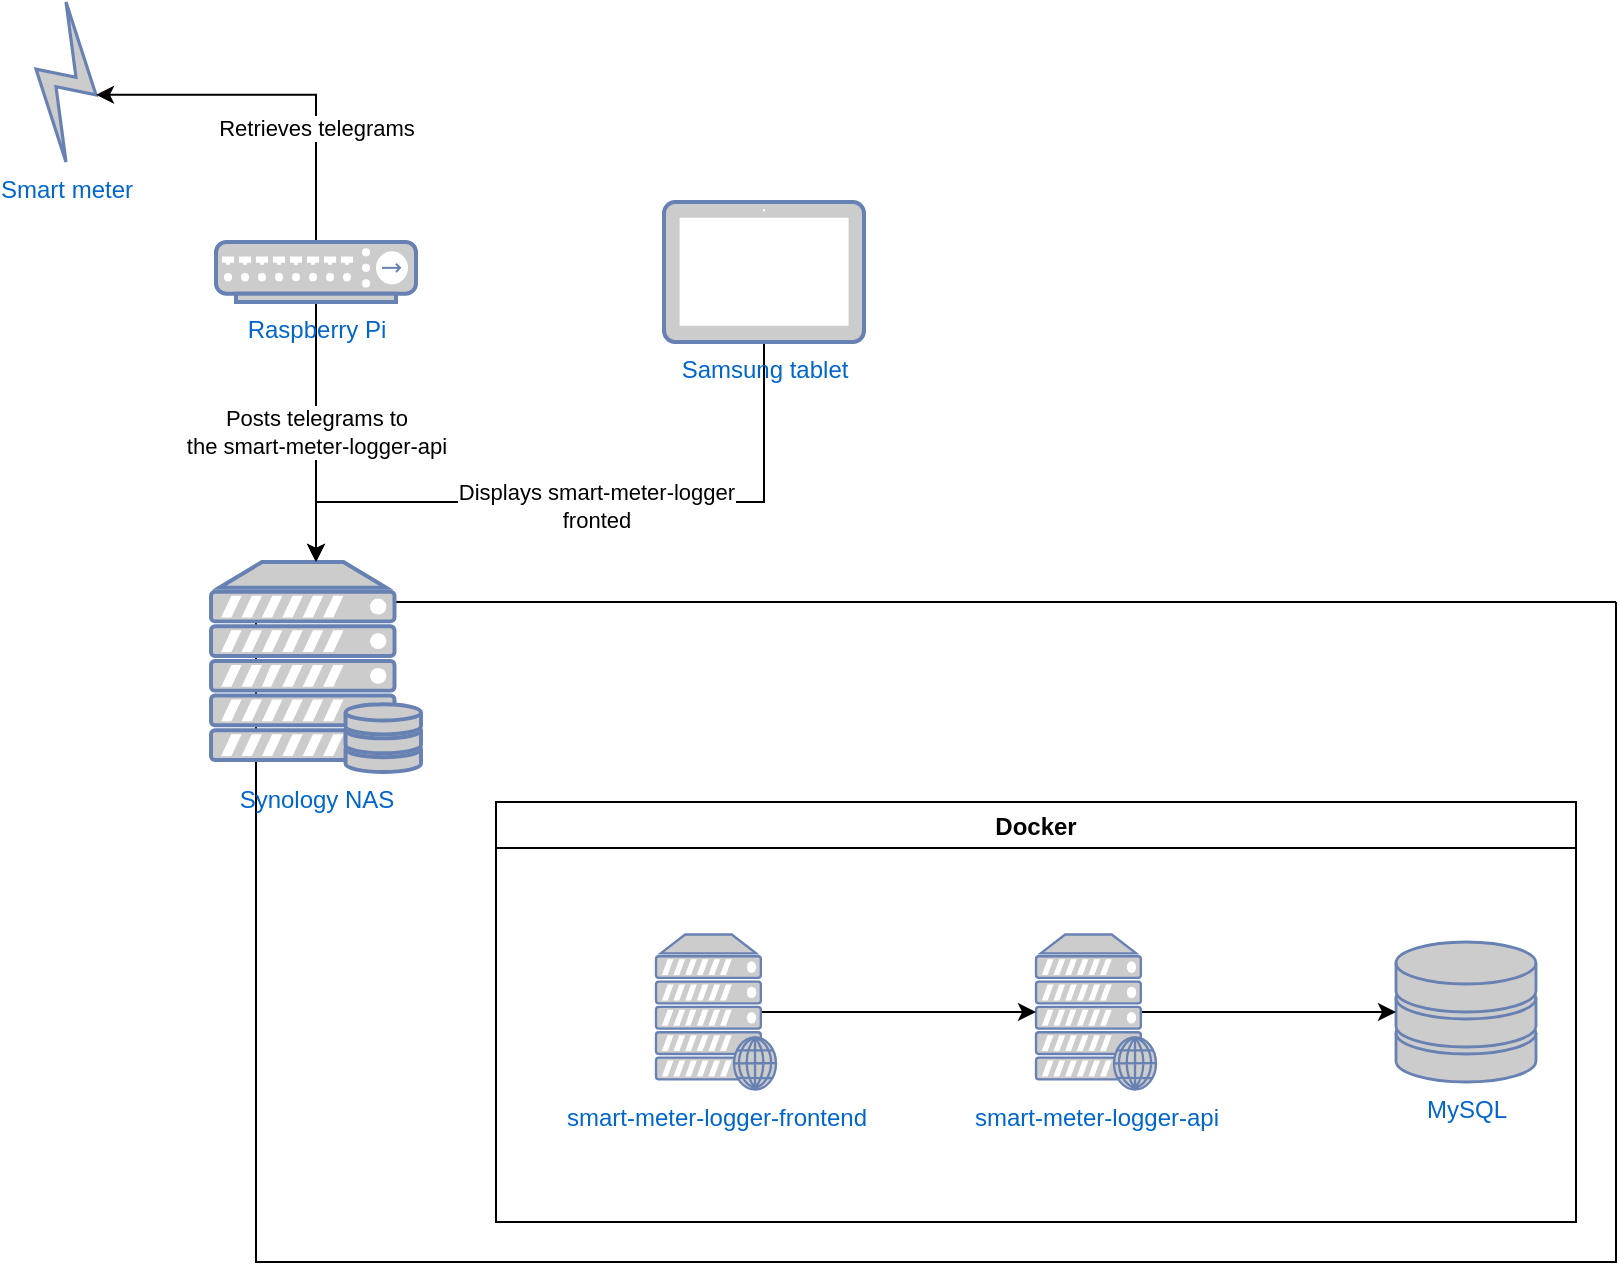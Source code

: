 <mxfile version="15.4.0" type="device"><diagram id="QLEfsPRcbRvaoG-X_4o2" name="Page-1"><mxGraphModel dx="1422" dy="814" grid="1" gridSize="10" guides="1" tooltips="1" connect="1" arrows="1" fold="1" page="1" pageScale="1" pageWidth="827" pageHeight="1169" math="0" shadow="0"><root><mxCell id="0"/><mxCell id="1" parent="0"/><mxCell id="DoWac-FPMIIAnSZb_dZ5-1" value="Smart meter" style="fontColor=#0066CC;verticalAlign=top;verticalLabelPosition=bottom;labelPosition=center;align=center;html=1;outlineConnect=0;fillColor=#CCCCCC;strokeColor=#6881B3;gradientColor=none;gradientDirection=north;strokeWidth=2;shape=mxgraph.networks.comm_link;" parent="1" vertex="1"><mxGeometry x="100" y="140" width="30" height="80" as="geometry"/></mxCell><mxCell id="DoWac-FPMIIAnSZb_dZ5-5" value="Posts telegrams to&lt;br&gt;the smart-meter-logger-api" style="edgeStyle=orthogonalEdgeStyle;rounded=0;orthogonalLoop=1;jettySize=auto;html=1;exitX=0.5;exitY=1;exitDx=0;exitDy=0;exitPerimeter=0;" parent="1" source="DoWac-FPMIIAnSZb_dZ5-2" target="DoWac-FPMIIAnSZb_dZ5-4" edge="1"><mxGeometry relative="1" as="geometry"/></mxCell><mxCell id="DoWac-FPMIIAnSZb_dZ5-6" style="edgeStyle=orthogonalEdgeStyle;rounded=0;orthogonalLoop=1;jettySize=auto;html=1;exitX=0.5;exitY=0;exitDx=0;exitDy=0;exitPerimeter=0;entryX=1;entryY=0.58;entryDx=0;entryDy=0;entryPerimeter=0;" parent="1" source="DoWac-FPMIIAnSZb_dZ5-2" target="DoWac-FPMIIAnSZb_dZ5-1" edge="1"><mxGeometry relative="1" as="geometry"/></mxCell><mxCell id="DoWac-FPMIIAnSZb_dZ5-7" value="Retrieves telegrams" style="edgeLabel;html=1;align=center;verticalAlign=middle;resizable=0;points=[];" parent="DoWac-FPMIIAnSZb_dZ5-6" vertex="1" connectable="0"><mxGeometry x="-0.25" y="3" relative="1" as="geometry"><mxPoint x="3" y="12" as="offset"/></mxGeometry></mxCell><mxCell id="DoWac-FPMIIAnSZb_dZ5-2" value="Raspberry Pi" style="fontColor=#0066CC;verticalAlign=top;verticalLabelPosition=bottom;labelPosition=center;align=center;html=1;outlineConnect=0;fillColor=#CCCCCC;strokeColor=#6881B3;gradientColor=none;gradientDirection=north;strokeWidth=2;shape=mxgraph.networks.hub;" parent="1" vertex="1"><mxGeometry x="190" y="260" width="100" height="30" as="geometry"/></mxCell><mxCell id="DoWac-FPMIIAnSZb_dZ5-8" value="" style="swimlane;startSize=0;" parent="1" vertex="1"><mxGeometry x="210" y="440" width="680" height="330" as="geometry"/></mxCell><mxCell id="DoWac-FPMIIAnSZb_dZ5-10" value="Docker" style="swimlane;" parent="DoWac-FPMIIAnSZb_dZ5-8" vertex="1"><mxGeometry x="120" y="100" width="540" height="210" as="geometry"/></mxCell><mxCell id="DoWac-FPMIIAnSZb_dZ5-11" value="MySQL" style="fontColor=#0066CC;verticalAlign=top;verticalLabelPosition=bottom;labelPosition=center;align=center;html=1;outlineConnect=0;fillColor=#CCCCCC;strokeColor=#6881B3;gradientColor=none;gradientDirection=north;strokeWidth=2;shape=mxgraph.networks.storage;" parent="DoWac-FPMIIAnSZb_dZ5-10" vertex="1"><mxGeometry x="450" y="70" width="70" height="70" as="geometry"/></mxCell><mxCell id="jz_xgO64q0LVzwFqPCMP-3" style="edgeStyle=orthogonalEdgeStyle;rounded=0;orthogonalLoop=1;jettySize=auto;html=1;exitX=0.88;exitY=0.5;exitDx=0;exitDy=0;exitPerimeter=0;" parent="DoWac-FPMIIAnSZb_dZ5-10" source="jz_xgO64q0LVzwFqPCMP-2" target="DoWac-FPMIIAnSZb_dZ5-11" edge="1"><mxGeometry relative="1" as="geometry"/></mxCell><mxCell id="jz_xgO64q0LVzwFqPCMP-2" value="smart-meter-logger-api" style="fontColor=#0066CC;verticalAlign=top;verticalLabelPosition=bottom;labelPosition=center;align=center;html=1;outlineConnect=0;fillColor=#CCCCCC;strokeColor=#6881B3;gradientColor=none;gradientDirection=north;strokeWidth=2;shape=mxgraph.networks.web_server;" parent="DoWac-FPMIIAnSZb_dZ5-10" vertex="1"><mxGeometry x="270" y="66.25" width="60" height="77.5" as="geometry"/></mxCell><mxCell id="jz_xgO64q0LVzwFqPCMP-10" style="edgeStyle=orthogonalEdgeStyle;rounded=0;orthogonalLoop=1;jettySize=auto;html=1;exitX=0.88;exitY=0.5;exitDx=0;exitDy=0;exitPerimeter=0;entryX=0;entryY=0.5;entryDx=0;entryDy=0;entryPerimeter=0;" parent="DoWac-FPMIIAnSZb_dZ5-10" source="jz_xgO64q0LVzwFqPCMP-9" target="jz_xgO64q0LVzwFqPCMP-2" edge="1"><mxGeometry relative="1" as="geometry"/></mxCell><mxCell id="jz_xgO64q0LVzwFqPCMP-9" value="smart-meter-logger-frontend" style="fontColor=#0066CC;verticalAlign=top;verticalLabelPosition=bottom;labelPosition=center;align=center;html=1;outlineConnect=0;fillColor=#CCCCCC;strokeColor=#6881B3;gradientColor=none;gradientDirection=north;strokeWidth=2;shape=mxgraph.networks.web_server;" parent="DoWac-FPMIIAnSZb_dZ5-10" vertex="1"><mxGeometry x="80" y="66.25" width="60" height="77.5" as="geometry"/></mxCell><mxCell id="DoWac-FPMIIAnSZb_dZ5-4" value="Synology NAS" style="fontColor=#0066CC;verticalAlign=top;verticalLabelPosition=bottom;labelPosition=center;align=center;html=1;outlineConnect=0;fillColor=#CCCCCC;strokeColor=#6881B3;gradientColor=none;gradientDirection=north;strokeWidth=2;shape=mxgraph.networks.server_storage;" parent="1" vertex="1"><mxGeometry x="187.5" y="420" width="105" height="105" as="geometry"/></mxCell><mxCell id="jz_xgO64q0LVzwFqPCMP-11" style="edgeStyle=orthogonalEdgeStyle;rounded=0;orthogonalLoop=1;jettySize=auto;html=1;exitX=0.5;exitY=1;exitDx=0;exitDy=0;exitPerimeter=0;entryX=0.5;entryY=0;entryDx=0;entryDy=0;entryPerimeter=0;" parent="1" source="jz_xgO64q0LVzwFqPCMP-1" target="DoWac-FPMIIAnSZb_dZ5-4" edge="1"><mxGeometry relative="1" as="geometry"><Array as="points"><mxPoint x="464" y="390"/><mxPoint x="240" y="390"/></Array></mxGeometry></mxCell><mxCell id="jz_xgO64q0LVzwFqPCMP-12" value="Displays smart-meter-logger &lt;br&gt;fronted" style="edgeLabel;html=1;align=center;verticalAlign=middle;resizable=0;points=[];" parent="jz_xgO64q0LVzwFqPCMP-11" vertex="1" connectable="0"><mxGeometry x="-0.054" y="2" relative="1" as="geometry"><mxPoint x="-6" as="offset"/></mxGeometry></mxCell><mxCell id="jz_xgO64q0LVzwFqPCMP-1" value="Samsung tablet" style="fontColor=#0066CC;verticalAlign=top;verticalLabelPosition=bottom;labelPosition=center;align=center;html=1;outlineConnect=0;fillColor=#CCCCCC;strokeColor=#6881B3;gradientColor=none;gradientDirection=north;strokeWidth=2;shape=mxgraph.networks.tablet;" parent="1" vertex="1"><mxGeometry x="414" y="240" width="100" height="70" as="geometry"/></mxCell></root></mxGraphModel></diagram></mxfile>
